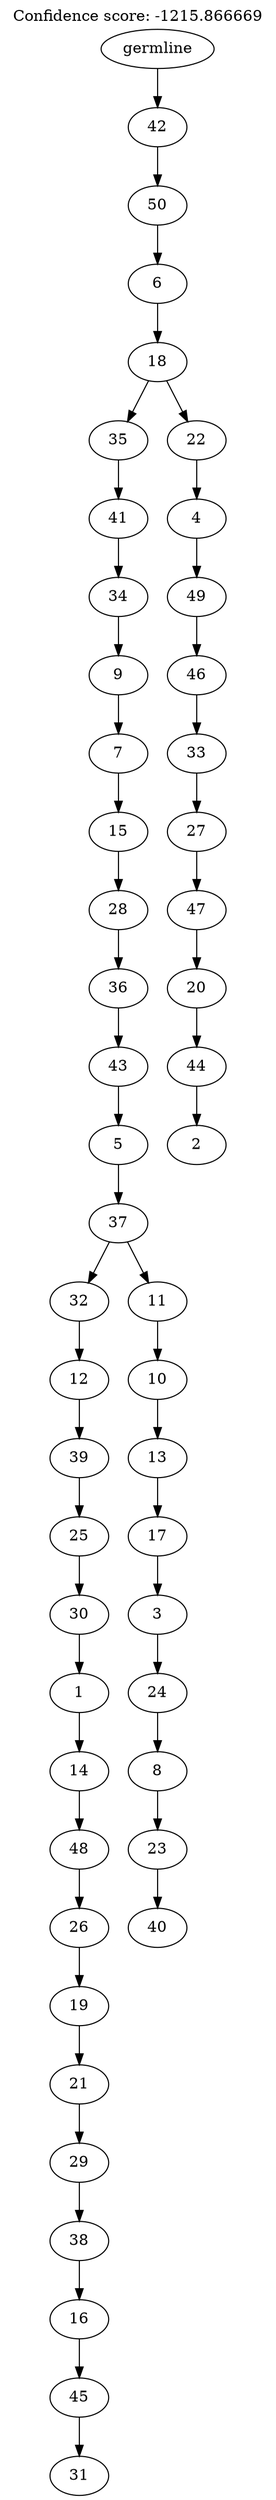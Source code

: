 digraph g {
	"49" -> "50";
	"50" [label="31"];
	"48" -> "49";
	"49" [label="45"];
	"47" -> "48";
	"48" [label="16"];
	"46" -> "47";
	"47" [label="38"];
	"45" -> "46";
	"46" [label="29"];
	"44" -> "45";
	"45" [label="21"];
	"43" -> "44";
	"44" [label="19"];
	"42" -> "43";
	"43" [label="26"];
	"41" -> "42";
	"42" [label="48"];
	"40" -> "41";
	"41" [label="14"];
	"39" -> "40";
	"40" [label="1"];
	"38" -> "39";
	"39" [label="30"];
	"37" -> "38";
	"38" [label="25"];
	"36" -> "37";
	"37" [label="39"];
	"35" -> "36";
	"36" [label="12"];
	"33" -> "34";
	"34" [label="40"];
	"32" -> "33";
	"33" [label="23"];
	"31" -> "32";
	"32" [label="8"];
	"30" -> "31";
	"31" [label="24"];
	"29" -> "30";
	"30" [label="3"];
	"28" -> "29";
	"29" [label="17"];
	"27" -> "28";
	"28" [label="13"];
	"26" -> "27";
	"27" [label="10"];
	"25" -> "26";
	"26" [label="11"];
	"25" -> "35";
	"35" [label="32"];
	"24" -> "25";
	"25" [label="37"];
	"23" -> "24";
	"24" [label="5"];
	"22" -> "23";
	"23" [label="43"];
	"21" -> "22";
	"22" [label="36"];
	"20" -> "21";
	"21" [label="28"];
	"19" -> "20";
	"20" [label="15"];
	"18" -> "19";
	"19" [label="7"];
	"17" -> "18";
	"18" [label="9"];
	"16" -> "17";
	"17" [label="34"];
	"15" -> "16";
	"16" [label="41"];
	"13" -> "14";
	"14" [label="2"];
	"12" -> "13";
	"13" [label="44"];
	"11" -> "12";
	"12" [label="20"];
	"10" -> "11";
	"11" [label="47"];
	"9" -> "10";
	"10" [label="27"];
	"8" -> "9";
	"9" [label="33"];
	"7" -> "8";
	"8" [label="46"];
	"6" -> "7";
	"7" [label="49"];
	"5" -> "6";
	"6" [label="4"];
	"4" -> "5";
	"5" [label="22"];
	"4" -> "15";
	"15" [label="35"];
	"3" -> "4";
	"4" [label="18"];
	"2" -> "3";
	"3" [label="6"];
	"1" -> "2";
	"2" [label="50"];
	"0" -> "1";
	"1" [label="42"];
	"0" [label="germline"];
	labelloc="t";
	label="Confidence score: -1215.866669";
}

